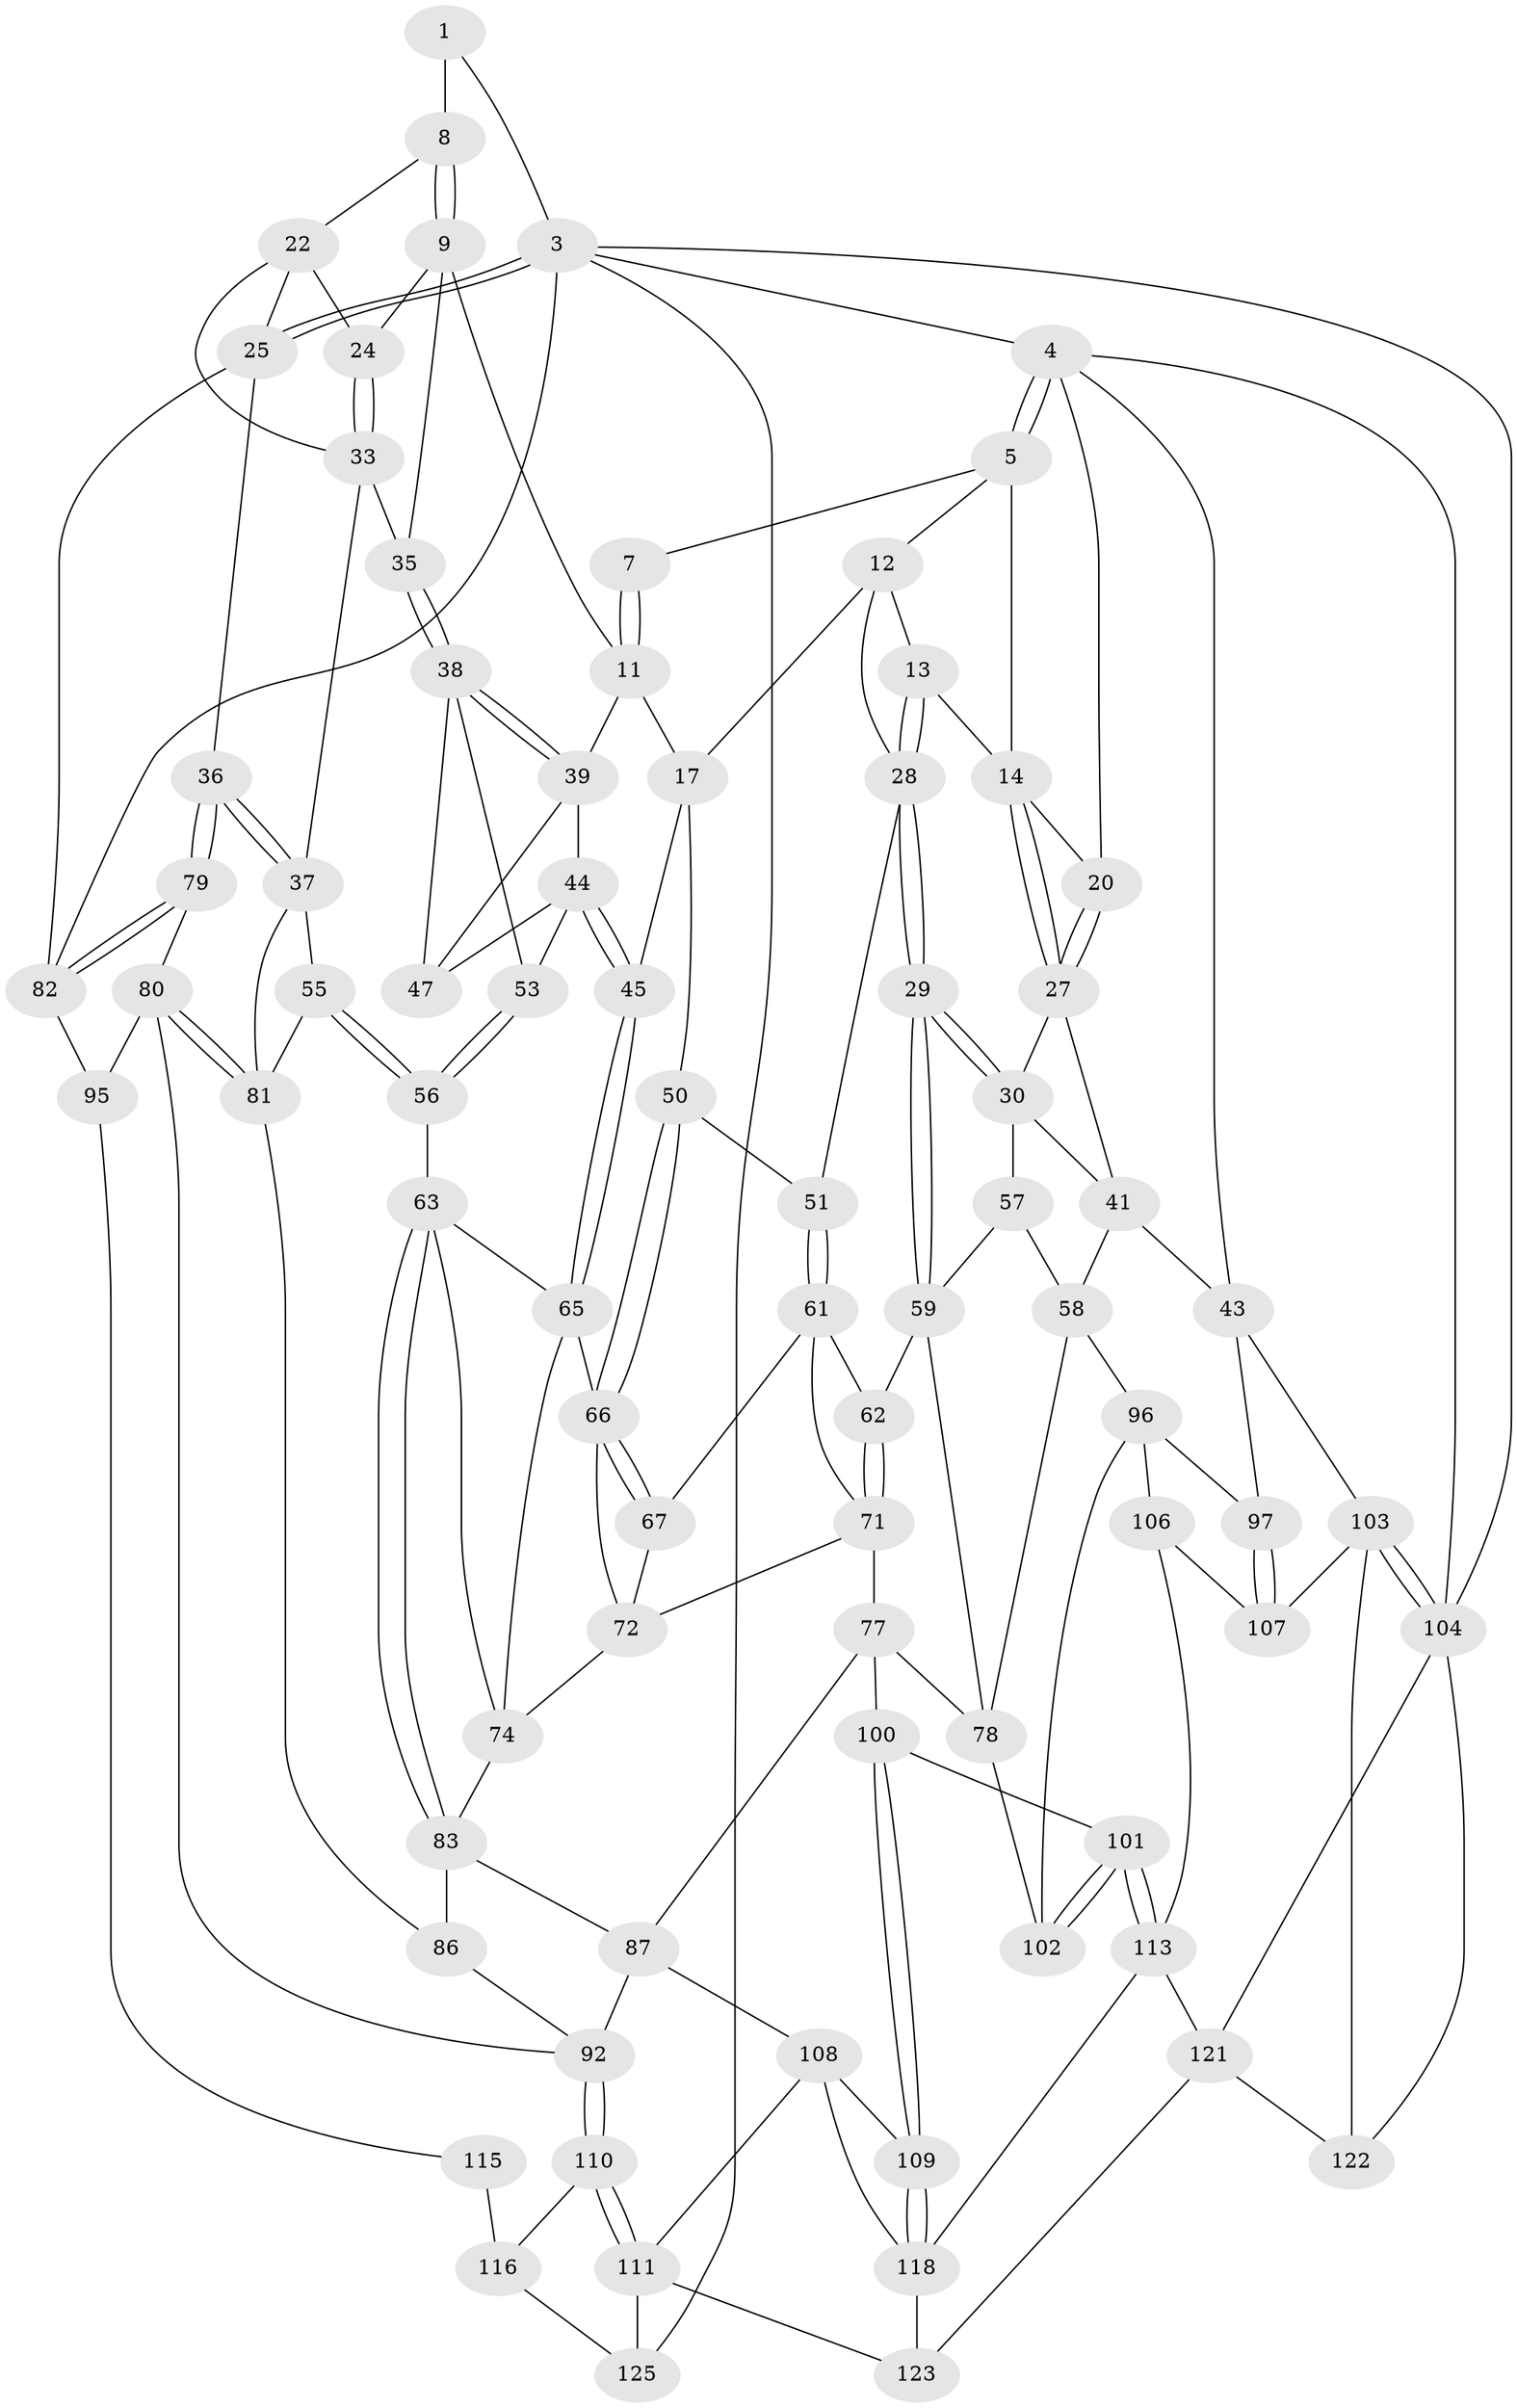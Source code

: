 // Generated by graph-tools (version 1.1) at 2025/24/03/03/25 07:24:34]
// undirected, 80 vertices, 177 edges
graph export_dot {
graph [start="1"]
  node [color=gray90,style=filled];
  1 [pos="+0.7364754342543584+0",super="+2"];
  3 [pos="+1+0",super="+120"];
  4 [pos="+0+0",super="+19"];
  5 [pos="+0.2092451965160122+0",super="+6"];
  7 [pos="+0.4483308521928162+0"];
  8 [pos="+0.7222874856708192+0.03665576657818189",super="+21"];
  9 [pos="+0.7082151138725357+0.10818363269552472",super="+10"];
  11 [pos="+0.555403214380255+0.16380394076531687",super="+16"];
  12 [pos="+0.31772275036302533+0.0672346235752885",super="+18"];
  13 [pos="+0.17810407732950756+0.1375642881792653"];
  14 [pos="+0.16611166574097747+0.12333041270205736",super="+15"];
  17 [pos="+0.4049941670428146+0.21172918627681708",super="+46"];
  20 [pos="+0+0.17277261196203583"];
  22 [pos="+0.8886206561362637+0.16393011628973597",super="+23"];
  24 [pos="+0.7252621727959343+0.11732521408087752"];
  25 [pos="+1+0.2651444165513968",super="+26"];
  27 [pos="+0+0.1792603401002911",super="+31"];
  28 [pos="+0.19234631191827486+0.27721005293897155",super="+32"];
  29 [pos="+0.1786924713417198+0.28793543737971117"];
  30 [pos="+0.14541449974542645+0.2813613597866678",super="+52"];
  33 [pos="+0.7683645327223931+0.2624843723614143",super="+34"];
  35 [pos="+0.728147330044672+0.3058133202570364"];
  36 [pos="+0.8402698039513048+0.38431358202863397"];
  37 [pos="+0.830687697419428+0.38380579859793823",super="+54"];
  38 [pos="+0.7079343643890113+0.3143480904955198",super="+49"];
  39 [pos="+0.5700548352359245+0.23051287923999284",super="+40"];
  41 [pos="+0.02730877879314412+0.34096245180741663",super="+42"];
  43 [pos="+0+0.45505260606433506",super="+98"];
  44 [pos="+0.5487130769356596+0.37256163358483607",super="+48"];
  45 [pos="+0.5393960952170037+0.3812925935507624"];
  47 [pos="+0.6424007198931171+0.3196340789649027"];
  50 [pos="+0.41878708531345715+0.39974611106818586"];
  51 [pos="+0.35257276488745093+0.3764280678875994"];
  53 [pos="+0.6563965797941359+0.40783603854902173"];
  55 [pos="+0.7119206100934323+0.4491568805881444"];
  56 [pos="+0.6706434699601926+0.43356402172209474"];
  57 [pos="+0+0.45518848807742784"];
  58 [pos="+0+0.45405696662999073",super="+90"];
  59 [pos="+0.1822250851661886+0.3892735517216239",super="+60"];
  61 [pos="+0.33683050240453444+0.4021715854895014",super="+68"];
  62 [pos="+0.23435889387050673+0.4063385547302623"];
  63 [pos="+0.6122000759926843+0.47366936523681435",super="+64"];
  65 [pos="+0.5282537558017196+0.41056726952425293",super="+69"];
  66 [pos="+0.4388703696491129+0.4269362518849011",super="+70"];
  67 [pos="+0.409440635437943+0.4620526001046853"];
  71 [pos="+0.3351082888854592+0.5012107828051838",super="+76"];
  72 [pos="+0.4595986011659766+0.5152760275808584",super="+73"];
  74 [pos="+0.5175299069040564+0.5685675593866135",super="+75"];
  77 [pos="+0.30826503331478555+0.5924667624015523",super="+88"];
  78 [pos="+0.18078368710324486+0.5858329741171914",super="+89"];
  79 [pos="+0.9147670453374542+0.4714022474224516"];
  80 [pos="+0.777512566768208+0.5626516687684963",super="+91"];
  81 [pos="+0.7743766824378129+0.5606923380564204",super="+85"];
  82 [pos="+1+0.6328000021696705",super="+94"];
  83 [pos="+0.6100643396547472+0.6093269238665437",super="+84"];
  86 [pos="+0.6210111001068584+0.6129584374123045"];
  87 [pos="+0.4451920955498701+0.6776945069722063",super="+99"];
  92 [pos="+0.7621542430778349+0.7416898510654559",super="+93"];
  95 [pos="+1+0.7263063657131598"];
  96 [pos="+0.05913702577941765+0.6715648695704256",super="+105"];
  97 [pos="+0.03440292190260801+0.6765888495986504"];
  100 [pos="+0.37400157479388807+0.8035424515860508"];
  101 [pos="+0.23844904804130643+0.8119412796478498"];
  102 [pos="+0.21144003911787246+0.7933451390740126"];
  103 [pos="+0+1",super="+117"];
  104 [pos="+0+1",super="+127"];
  106 [pos="+0.06347867038598032+0.8721178728707146"];
  107 [pos="+0.036967334441253094+0.8737978411998324"];
  108 [pos="+0.5942398087901835+0.8081819667338761",super="+112"];
  109 [pos="+0.37890574423639084+0.8151384572669028"];
  110 [pos="+0.7234554227823963+0.9262216170224749"];
  111 [pos="+0.6711030319789586+0.9803083332881957",super="+128"];
  113 [pos="+0.19393920647976265+0.9088890232654453",super="+114"];
  115 [pos="+0.9916194232268196+0.7789697563484839"];
  116 [pos="+0.7806431193032246+0.9276644660279711",super="+126"];
  118 [pos="+0.4046801167397452+0.9035661168864906",super="+119"];
  121 [pos="+0.11895662184639777+0.9800513558955514",super="+124"];
  122 [pos="+0.06460201333262454+0.9763988317566895"];
  123 [pos="+0.33173358957996535+1"];
  125 [pos="+0.9506405754526525+1"];
  1 -- 8 [weight=2];
  1 -- 3;
  3 -- 4;
  3 -- 25;
  3 -- 25;
  3 -- 104;
  3 -- 82;
  3 -- 125;
  4 -- 5;
  4 -- 5;
  4 -- 104;
  4 -- 43;
  4 -- 20;
  5 -- 12;
  5 -- 7;
  5 -- 14;
  7 -- 11;
  7 -- 11;
  8 -- 9;
  8 -- 9;
  8 -- 22;
  9 -- 24;
  9 -- 11;
  9 -- 35;
  11 -- 17;
  11 -- 39;
  12 -- 13;
  12 -- 17;
  12 -- 28;
  13 -- 14;
  13 -- 28;
  13 -- 28;
  14 -- 27;
  14 -- 27;
  14 -- 20;
  17 -- 50;
  17 -- 45;
  20 -- 27;
  20 -- 27;
  22 -- 25;
  22 -- 24;
  22 -- 33;
  24 -- 33;
  24 -- 33;
  25 -- 82;
  25 -- 36;
  27 -- 41;
  27 -- 30;
  28 -- 29;
  28 -- 29;
  28 -- 51;
  29 -- 30;
  29 -- 30;
  29 -- 59;
  29 -- 59;
  30 -- 41;
  30 -- 57;
  33 -- 35;
  33 -- 37;
  35 -- 38;
  35 -- 38;
  36 -- 37;
  36 -- 37;
  36 -- 79;
  36 -- 79;
  37 -- 81;
  37 -- 55;
  38 -- 39;
  38 -- 39;
  38 -- 53;
  38 -- 47;
  39 -- 47;
  39 -- 44;
  41 -- 58;
  41 -- 43;
  43 -- 97;
  43 -- 103;
  44 -- 45;
  44 -- 45;
  44 -- 53;
  44 -- 47;
  45 -- 65;
  45 -- 65;
  50 -- 51;
  50 -- 66;
  50 -- 66;
  51 -- 61;
  51 -- 61;
  53 -- 56;
  53 -- 56;
  55 -- 56;
  55 -- 56;
  55 -- 81;
  56 -- 63;
  57 -- 58;
  57 -- 59;
  58 -- 96;
  58 -- 78;
  59 -- 62;
  59 -- 78;
  61 -- 62;
  61 -- 67;
  61 -- 71;
  62 -- 71;
  62 -- 71;
  63 -- 83;
  63 -- 83;
  63 -- 65;
  63 -- 74;
  65 -- 66;
  65 -- 74;
  66 -- 67;
  66 -- 67;
  66 -- 72;
  67 -- 72;
  71 -- 72;
  71 -- 77;
  72 -- 74;
  74 -- 83;
  77 -- 78;
  77 -- 100;
  77 -- 87;
  78 -- 102;
  79 -- 80;
  79 -- 82;
  79 -- 82;
  80 -- 81;
  80 -- 81;
  80 -- 92;
  80 -- 95;
  81 -- 86;
  82 -- 95;
  83 -- 86;
  83 -- 87;
  86 -- 92;
  87 -- 108;
  87 -- 92;
  92 -- 110;
  92 -- 110;
  95 -- 115;
  96 -- 97;
  96 -- 106;
  96 -- 102;
  97 -- 107;
  97 -- 107;
  100 -- 101;
  100 -- 109;
  100 -- 109;
  101 -- 102;
  101 -- 102;
  101 -- 113;
  101 -- 113;
  103 -- 104;
  103 -- 104;
  103 -- 122;
  103 -- 107;
  104 -- 122;
  104 -- 121;
  106 -- 107;
  106 -- 113;
  108 -- 109;
  108 -- 118;
  108 -- 111;
  109 -- 118;
  109 -- 118;
  110 -- 111;
  110 -- 111;
  110 -- 116;
  111 -- 123;
  111 -- 125;
  113 -- 118;
  113 -- 121;
  115 -- 116 [weight=2];
  116 -- 125;
  118 -- 123;
  121 -- 122;
  121 -- 123;
}
